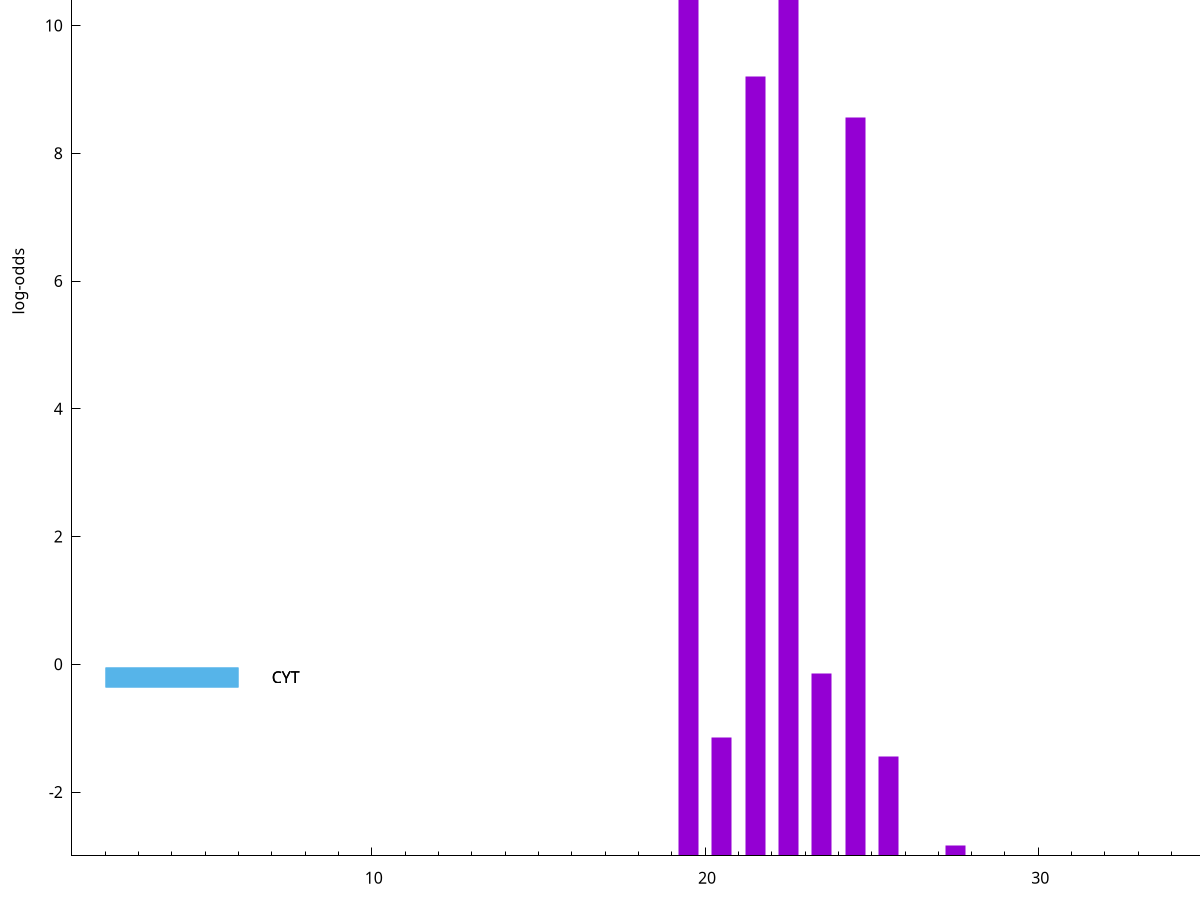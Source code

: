 set title "LipoP predictions for SRR4017833.gff"
set size 2., 1.4
set xrange [1:70] 
set mxtics 10
set yrange [-3:15]
set y2range [0:18]
set ylabel "log-odds"
set term postscript eps color solid "Helvetica" 30
set output "SRR4017833.gff93.eps"
set arrow from 2,13.5023 to 6,13.5023 nohead lt 1 lw 20
set label "SpI" at 7,13.5023
set arrow from 2,-0.200913 to 6,-0.200913 nohead lt 3 lw 20
set label "CYT" at 7,-0.200913
set arrow from 2,-0.200913 to 6,-0.200913 nohead lt 3 lw 20
set label "CYT" at 7,-0.200913
set arrow from 2,13.5023 to 6,13.5023 nohead lt 1 lw 20
set label "SpI" at 7,13.5023
# NOTE: The scores below are the log-odds scores with the threshold
# NOTE: subtracted (a hack to make gnuplot make the histogram all
# NOTE: look nice).
plot "-" axes x1y2 title "" with impulses lt 1 lw 20
22.500000 16.011600
19.500000 14.212700
21.500000 12.208010
24.500000 11.566540
23.500000 2.852693
20.500000 1.861160
25.500000 1.557050
27.500000 0.165270
e
exit
